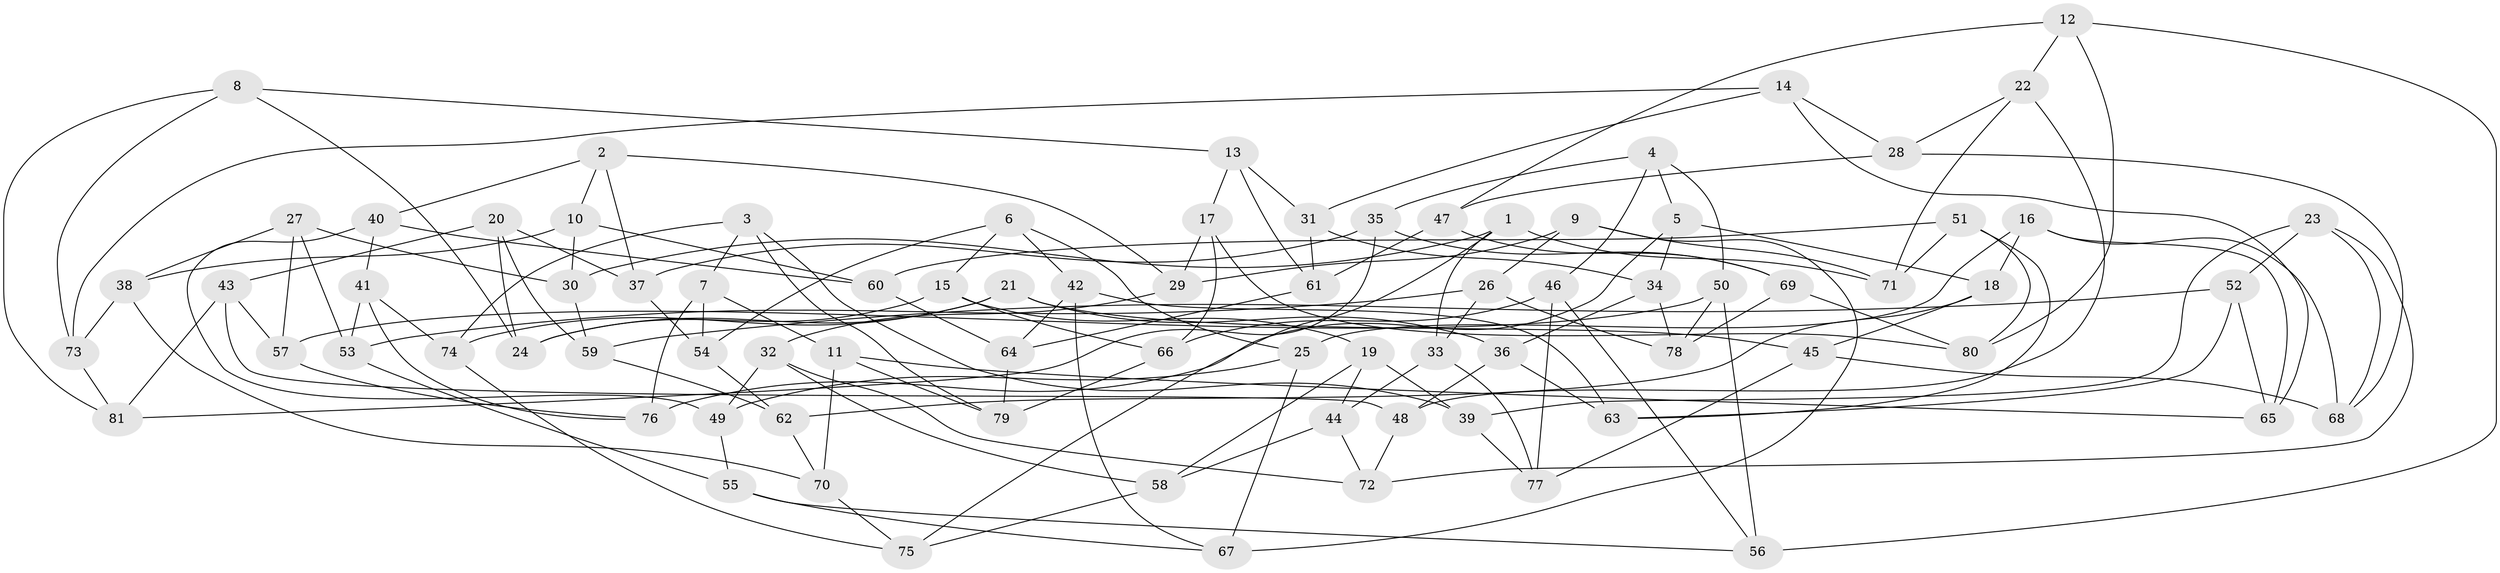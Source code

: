 // Generated by graph-tools (version 1.1) at 2025/50/03/09/25 03:50:52]
// undirected, 81 vertices, 162 edges
graph export_dot {
graph [start="1"]
  node [color=gray90,style=filled];
  1;
  2;
  3;
  4;
  5;
  6;
  7;
  8;
  9;
  10;
  11;
  12;
  13;
  14;
  15;
  16;
  17;
  18;
  19;
  20;
  21;
  22;
  23;
  24;
  25;
  26;
  27;
  28;
  29;
  30;
  31;
  32;
  33;
  34;
  35;
  36;
  37;
  38;
  39;
  40;
  41;
  42;
  43;
  44;
  45;
  46;
  47;
  48;
  49;
  50;
  51;
  52;
  53;
  54;
  55;
  56;
  57;
  58;
  59;
  60;
  61;
  62;
  63;
  64;
  65;
  66;
  67;
  68;
  69;
  70;
  71;
  72;
  73;
  74;
  75;
  76;
  77;
  78;
  79;
  80;
  81;
  1 -- 30;
  1 -- 75;
  1 -- 33;
  1 -- 71;
  2 -- 10;
  2 -- 37;
  2 -- 29;
  2 -- 40;
  3 -- 7;
  3 -- 74;
  3 -- 39;
  3 -- 79;
  4 -- 5;
  4 -- 35;
  4 -- 46;
  4 -- 50;
  5 -- 34;
  5 -- 76;
  5 -- 18;
  6 -- 54;
  6 -- 25;
  6 -- 15;
  6 -- 42;
  7 -- 11;
  7 -- 76;
  7 -- 54;
  8 -- 81;
  8 -- 24;
  8 -- 13;
  8 -- 73;
  9 -- 67;
  9 -- 29;
  9 -- 26;
  9 -- 71;
  10 -- 60;
  10 -- 38;
  10 -- 30;
  11 -- 79;
  11 -- 65;
  11 -- 70;
  12 -- 56;
  12 -- 80;
  12 -- 22;
  12 -- 47;
  13 -- 31;
  13 -- 61;
  13 -- 17;
  14 -- 28;
  14 -- 65;
  14 -- 31;
  14 -- 73;
  15 -- 24;
  15 -- 19;
  15 -- 66;
  16 -- 25;
  16 -- 65;
  16 -- 68;
  16 -- 18;
  17 -- 66;
  17 -- 80;
  17 -- 29;
  18 -- 45;
  18 -- 62;
  19 -- 39;
  19 -- 58;
  19 -- 44;
  20 -- 37;
  20 -- 24;
  20 -- 59;
  20 -- 43;
  21 -- 74;
  21 -- 36;
  21 -- 24;
  21 -- 45;
  22 -- 71;
  22 -- 28;
  22 -- 48;
  23 -- 39;
  23 -- 72;
  23 -- 68;
  23 -- 52;
  25 -- 49;
  25 -- 67;
  26 -- 53;
  26 -- 78;
  26 -- 33;
  27 -- 57;
  27 -- 38;
  27 -- 30;
  27 -- 53;
  28 -- 47;
  28 -- 68;
  29 -- 32;
  30 -- 59;
  31 -- 61;
  31 -- 34;
  32 -- 58;
  32 -- 72;
  32 -- 49;
  33 -- 77;
  33 -- 44;
  34 -- 36;
  34 -- 78;
  35 -- 69;
  35 -- 37;
  35 -- 81;
  36 -- 48;
  36 -- 63;
  37 -- 54;
  38 -- 73;
  38 -- 70;
  39 -- 77;
  40 -- 60;
  40 -- 49;
  40 -- 41;
  41 -- 76;
  41 -- 74;
  41 -- 53;
  42 -- 63;
  42 -- 67;
  42 -- 64;
  43 -- 81;
  43 -- 57;
  43 -- 48;
  44 -- 58;
  44 -- 72;
  45 -- 77;
  45 -- 68;
  46 -- 77;
  46 -- 66;
  46 -- 56;
  47 -- 61;
  47 -- 69;
  48 -- 72;
  49 -- 55;
  50 -- 57;
  50 -- 56;
  50 -- 78;
  51 -- 71;
  51 -- 60;
  51 -- 63;
  51 -- 80;
  52 -- 65;
  52 -- 59;
  52 -- 63;
  53 -- 55;
  54 -- 62;
  55 -- 67;
  55 -- 56;
  57 -- 76;
  58 -- 75;
  59 -- 62;
  60 -- 64;
  61 -- 64;
  62 -- 70;
  64 -- 79;
  66 -- 79;
  69 -- 78;
  69 -- 80;
  70 -- 75;
  73 -- 81;
  74 -- 75;
}
